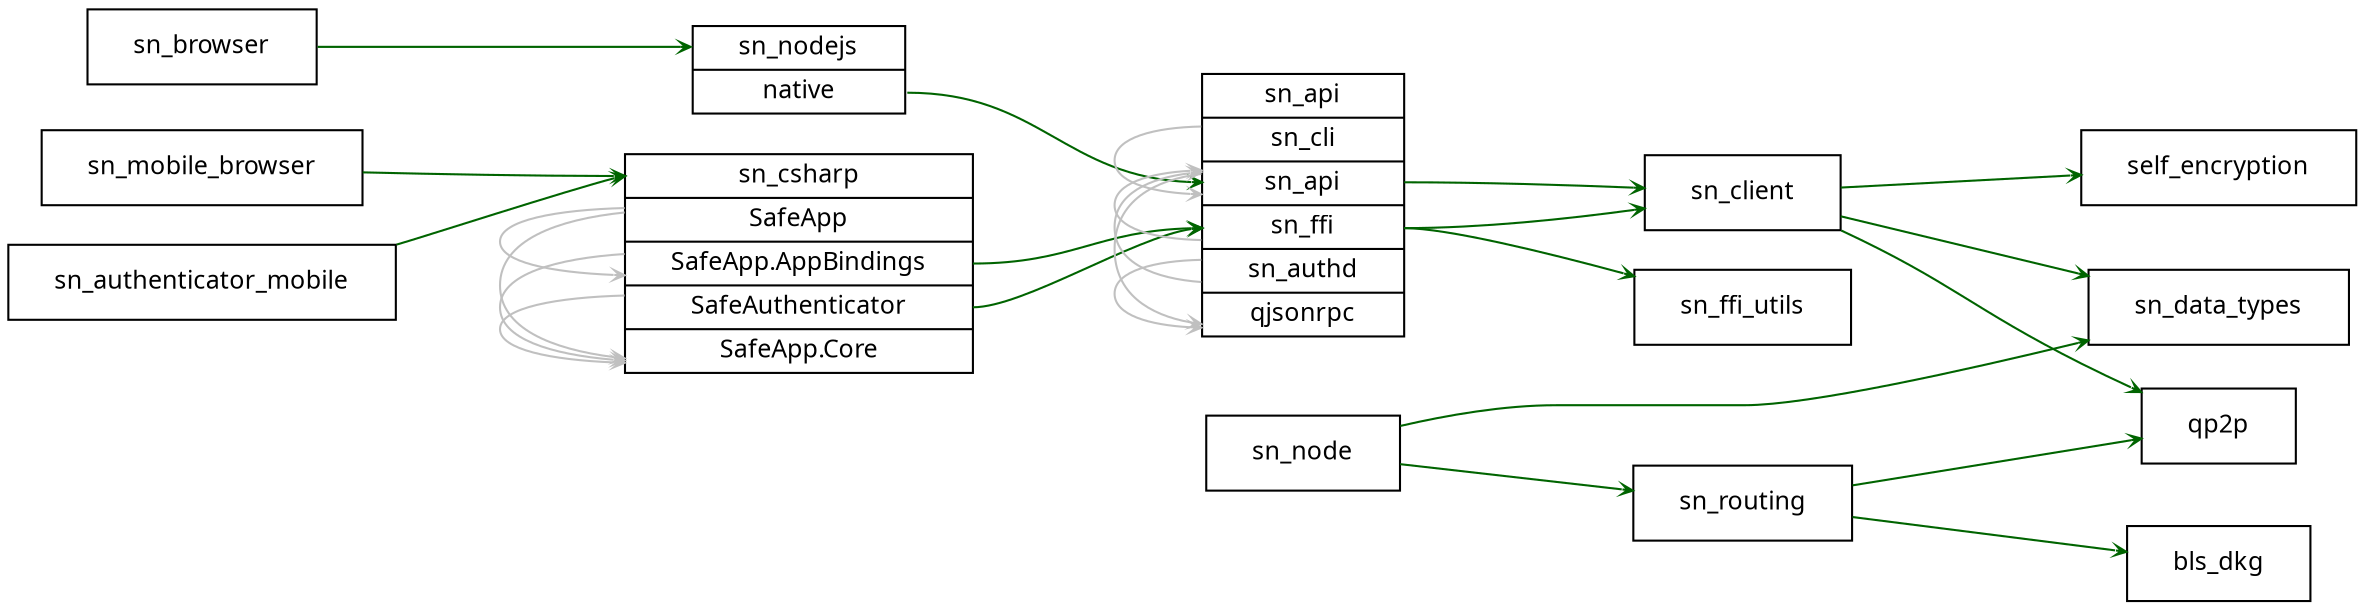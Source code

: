 digraph g {
  stylesheet = "./db.css"
  graph[
    rankdir = "LR"
    splines = "spline"
  ];
  node[
    fontsize = "12"
    margin = "0.3,0.06"
    fontname = "verdana"
    shape = "record"
  ];
  edge[
    minlen=3
    color="DarkGreen"
    arrowhead="vee"
    arrowsize=0.5
  ];

"sn_browser" [
  label = "<K_sn_browser> \N"
]

"bls_dkg" [
  label = "<K_bls_dkg> \N"
]

"sn_routing" [
  label = "<K_sn_routing> \N"
]

"qp2p" [
  label = "<K_qp2p> \N"
]

"sn_client" [
  label = "<K_sn_client> \N"
]

"sn_nodejs" [
  label = "<K_sn_nodejs> \N|<K_native> native"
]

"sn_data_types" [
  label = "<K_sn_data_types> \N"
]

"sn_mobile_browser" [
  label = "<K_sn_mobile_browser> \N"
]

"sn_csharp" [
  label = "<K_sn_csharp> \N|<K_SafeApp> SafeApp|<K_SafeApp.AppBindings> SafeApp.AppBindings|<K_SafeAuthenticator> SafeAuthenticator|<K_SafeApp.Core> SafeApp.Core"
]

"sn_ffi_utils" [
  label = "<K_sn_ffi_utils> \N"
]

"sn_authenticator_mobile" [
  label = "<K_sn_authenticator_mobile> \N"
]

"sn_node" [
  label = "<K_sn_node> \N"
]

"sn_api" [
  label = "\N|<K_sn_cli> sn_cli|<K_sn_api> sn_api|<K_sn_ffi> sn_ffi|<K_sn_authd> sn_authd|<K_qjsonrpc> qjsonrpc"
]

"self_encryption" [
  label = "<K_self_encryption> \N"
]

"sn_csharp":"K_SafeApp.AppBindings" -> "sn_csharp":"K_SafeApp.Core"	[color="grey"]
"sn_csharp":"K_SafeApp.AppBindings" -> "sn_api":"K_sn_ffi"
"sn_api":"K_sn_ffi" -> "sn_api":"K_sn_api"	[color="grey"]
"sn_api":"K_sn_ffi" -> "sn_client":"K_sn_client"
"sn_api":"K_sn_ffi" -> "sn_ffi_utils":"K_sn_ffi_utils"
"sn_browser":"K_sn_browser" -> "sn_nodejs":"K_sn_nodejs"
"sn_api":"K_sn_authd" -> "sn_api":"K_qjsonrpc"	[color="grey"]
"sn_api":"K_sn_authd" -> "sn_api":"K_sn_api"	[color="grey"]
"sn_csharp":"K_SafeAuthenticator" -> "sn_csharp":"K_SafeApp.Core"	[color="grey"]
"sn_csharp":"K_SafeAuthenticator" -> "sn_api":"K_sn_ffi"
"sn_csharp":"K_SafeApp" -> "sn_csharp":"K_SafeApp.AppBindings"	[color="grey"]
"sn_csharp":"K_SafeApp" -> "sn_csharp":"K_SafeApp.Core"	[color="grey"]
"sn_routing":"K_sn_routing" -> "bls_dkg":"K_bls_dkg"
"sn_routing":"K_sn_routing" -> "qp2p":"K_qp2p"
"sn_client":"K_sn_client" -> "qp2p":"K_qp2p"
"sn_client":"K_sn_client" -> "self_encryption":"K_self_encryption"
"sn_client":"K_sn_client" -> "sn_data_types":"K_sn_data_types"
"sn_api":"K_sn_cli" -> "sn_api":"K_sn_api"	[color="grey"]
"sn_mobile_browser":"K_sn_mobile_browser" -> "sn_csharp":"K_sn_csharp"
"sn_nodejs":"K_native" -> "sn_api":"K_sn_api"
"sn_authenticator_mobile":"K_sn_authenticator_mobile" -> "sn_csharp":"K_sn_csharp"
"sn_api":"K_sn_api" -> "sn_api":"K_qjsonrpc"	[color="grey"]
"sn_api":"K_sn_api" -> "sn_client":"K_sn_client"
"sn_node":"K_sn_node" -> "sn_data_types":"K_sn_data_types"
"sn_node":"K_sn_node" -> "sn_routing":"K_sn_routing"
}
